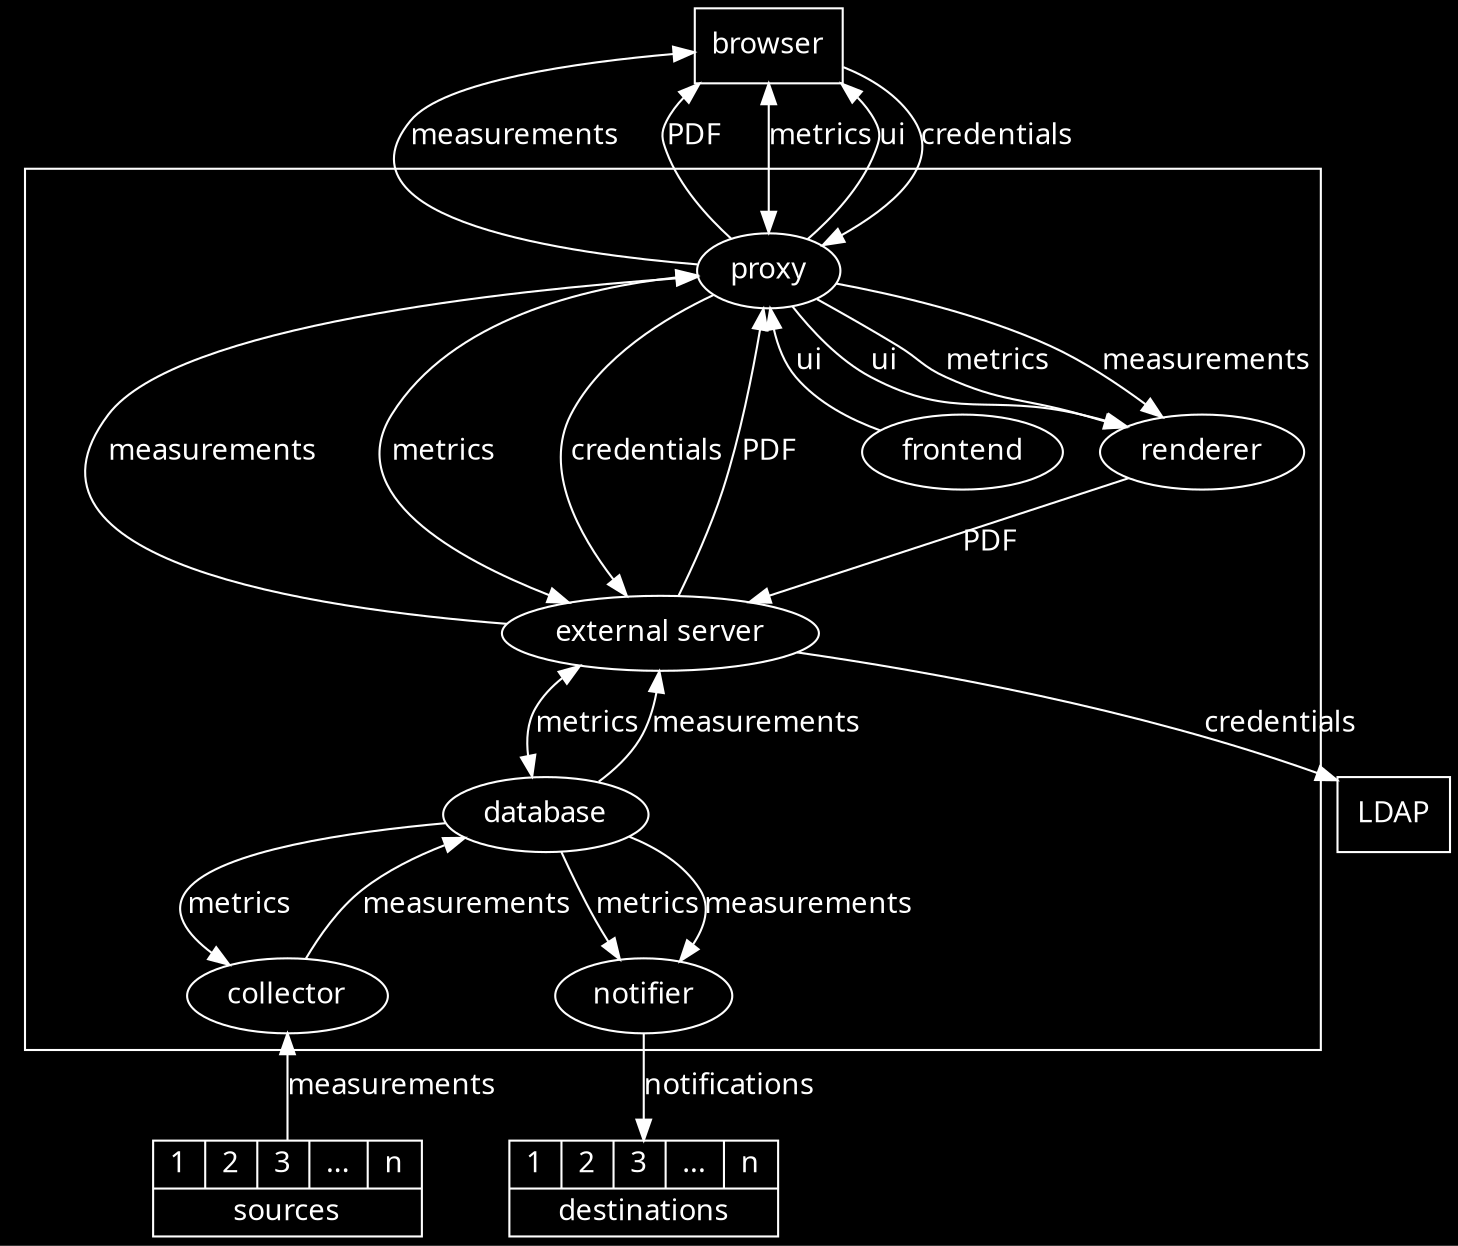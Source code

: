 digraph {
  graph [bgcolor=transparant, fontname="SFMono-Regular"]
  node [color=white, fontcolor=white, fontname="SFMono-Regular"]
  edge [color=white, fontcolor=white, fontname="SFMono-Regular"]
  browser [shape=rectangle]
  ldap [shape=rectangle, label="LDAP"]
  subgraph cluster_qt {
    rank="min"
    label="Quality-time"
    color=white
    external_server [label="external server"]
    proxy -> frontend [label=ui, dir="back"]
    proxy -> external_server [label=measurements, dir="back"]
    proxy -> external_server [label=metrics, dir="both"]
    proxy -> external_server [label=credentials]
    proxy -> external_server [label=PDF, dir="back"]
    proxy -> renderer [label=ui]
    proxy -> renderer [label=metrics]
    proxy -> renderer [label=measurements]
    external_server -> database [label=metrics, dir="both"]
    external_server -> database [label=measurements, dir="back"]
    database -> collector [label=metrics]
    database -> collector [label=measurements, dir="back"]
    database -> notifier [label=metrics]
    database -> notifier [label=measurements]
    renderer -> external_server [label=PDF]
  }
  browser -> proxy [label=measurements, dir="back"]
  browser -> proxy [label=PDF, dir="back"]
  browser -> proxy [label=metrics, dir="both"]
  browser -> proxy [label=ui, dir="back"]
  browser -> proxy [label=credentials]
  collector -> source [label=measurements, dir="back"]
  notifier -> destination [label=notifications]
  external_server -> ldap [label=credentials]
  source [label="{{1|2|3|...|n}|sources}" shape=record]
  destination [label="{{1|2|3|...|n}|destinations}" shape=record]
}
